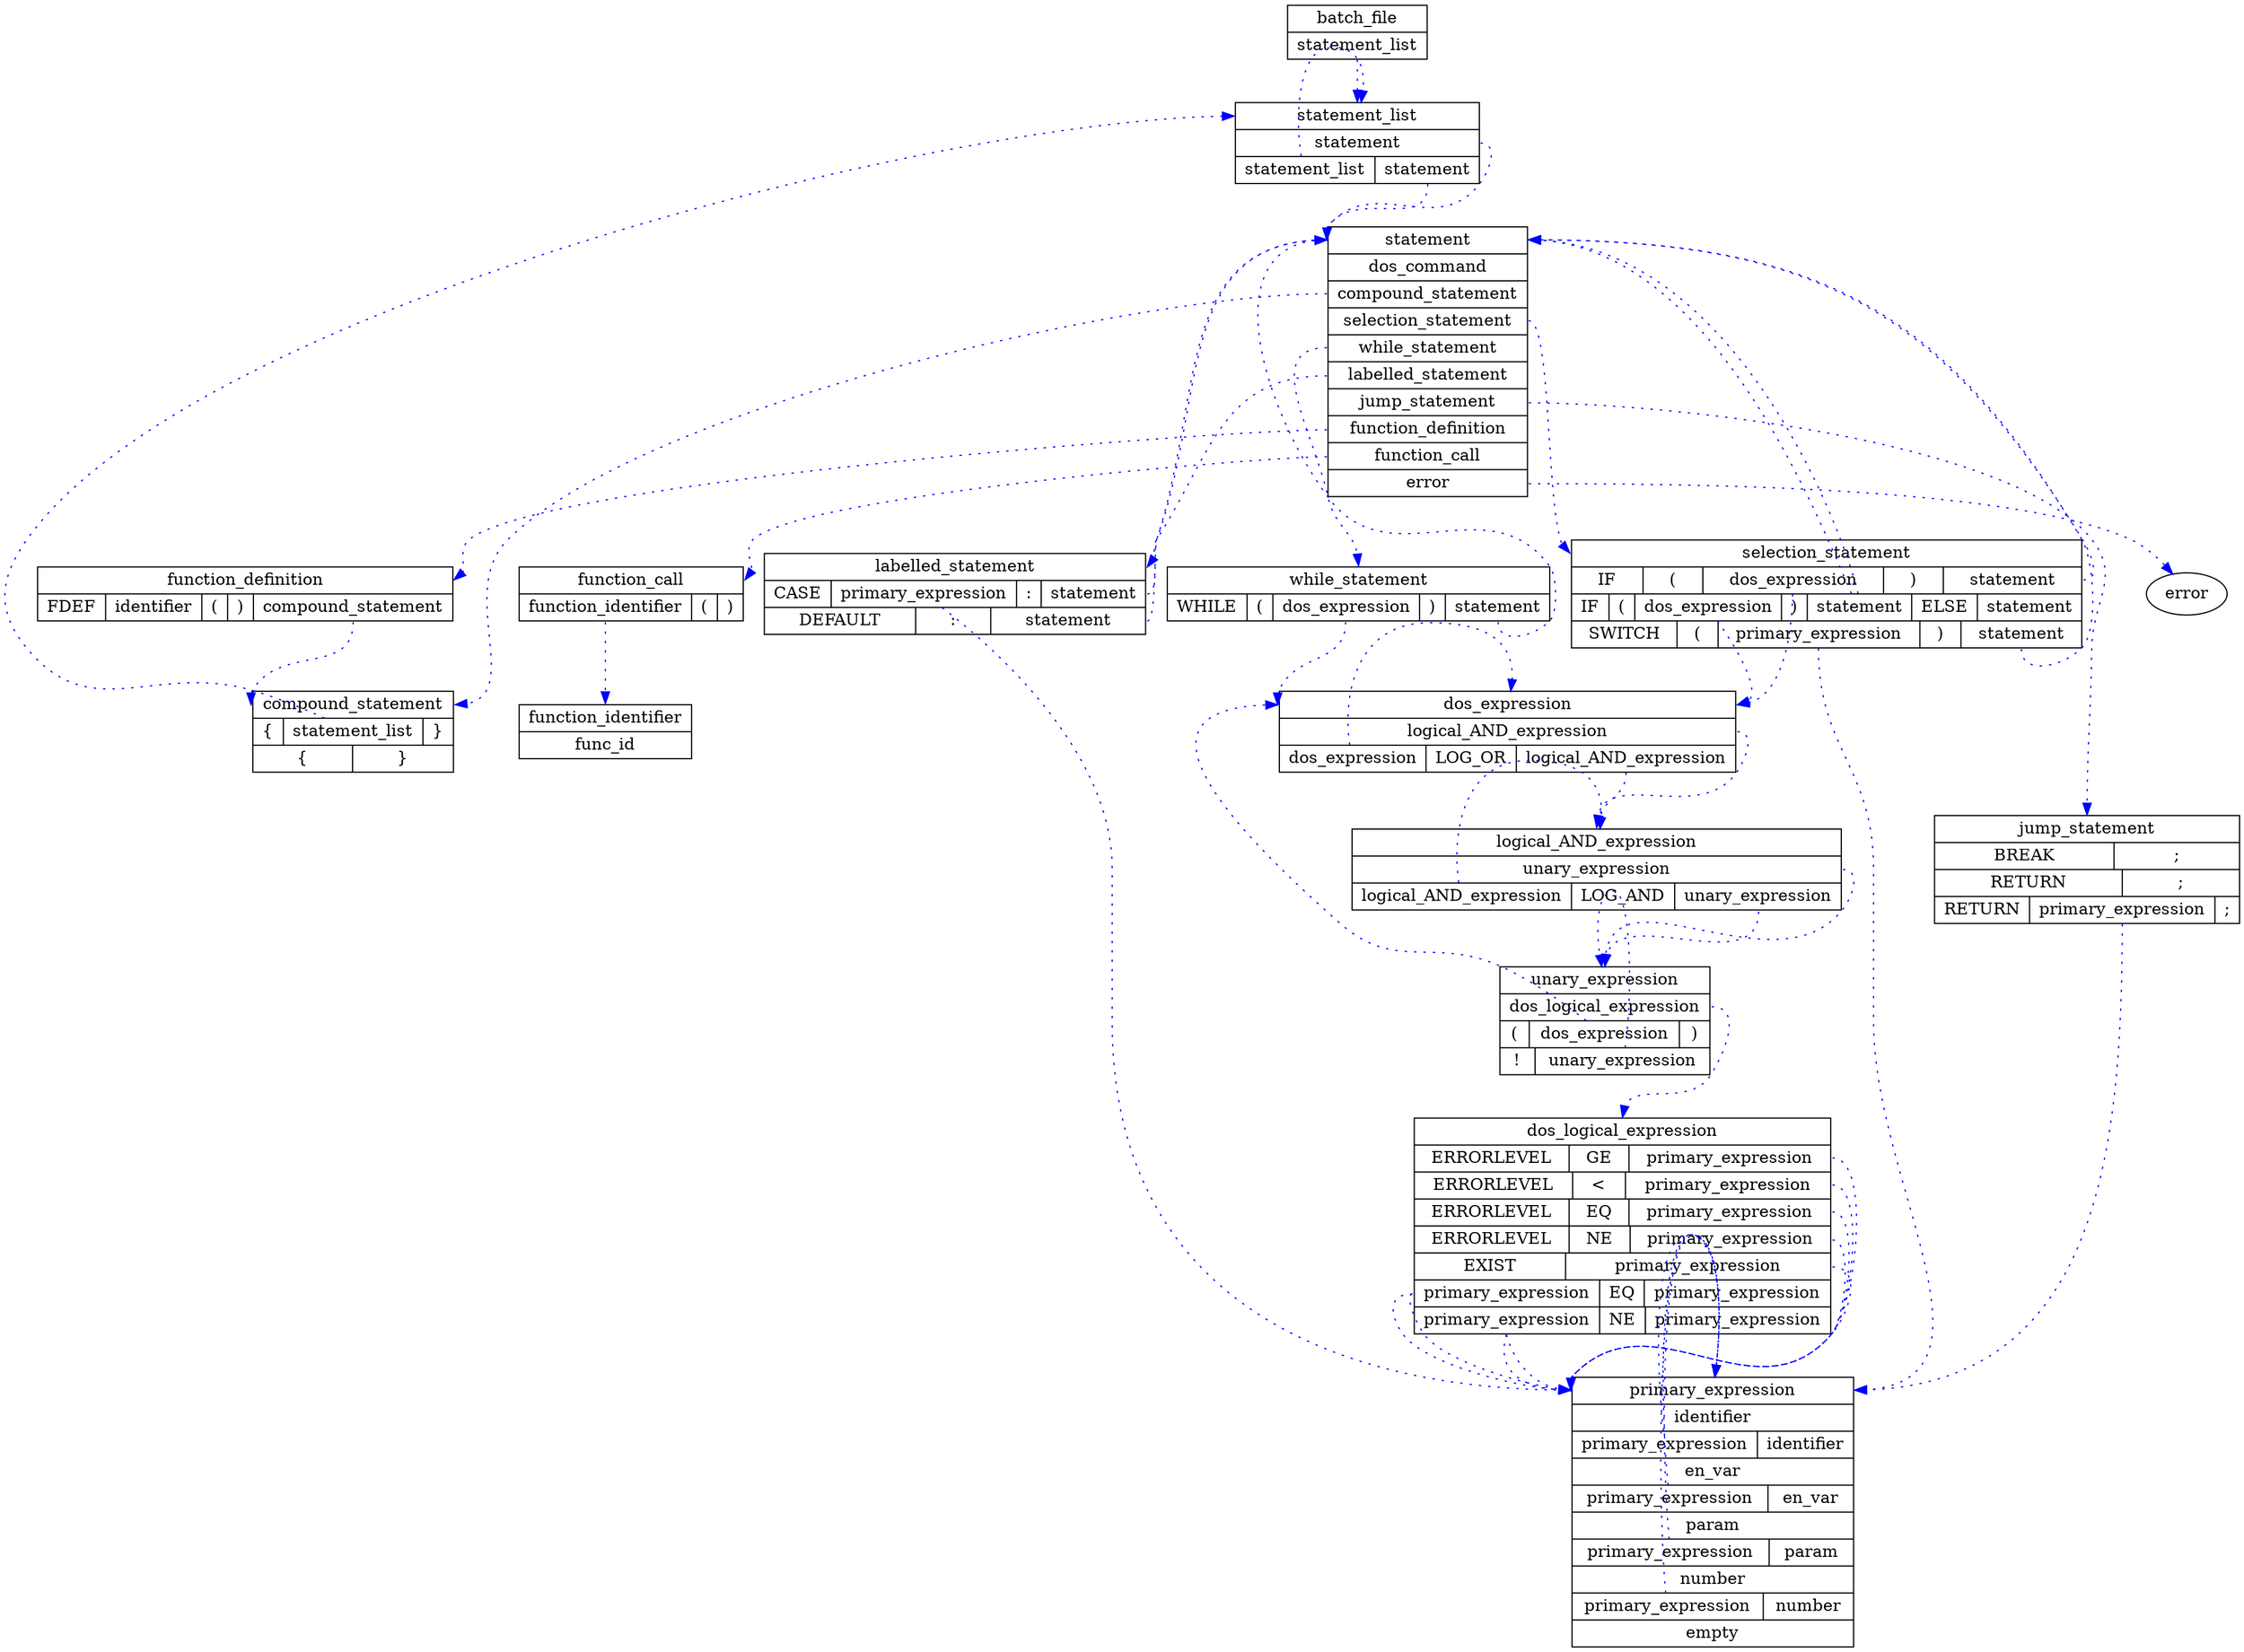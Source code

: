 digraph G { title="batchgen.y"
"batch_file"[shape=record label="{<def>batch_file|{<statement_list_0>statement_list}}"];
"statement"[shape=record label="{<def>statement|{dos_command}|{<compound_statement_1>compound_statement}|{<selection_statement_2>selection_statement}|{<while_statement_3>while_statement}|{<labelled_statement_4>labelled_statement}|{<jump_statement_5>jump_statement}|{<function_definition_6>function_definition}|{<function_call_7>function_call}|{<error_8>error}}"];
"function_definition"[shape=record label="{<def>function_definition|{FDEF|identifier|(|)|<compound_statement_0>compound_statement}}"];
"function_call"[shape=record label="{<def>function_call|{<function_identifier_0>function_identifier|(|)}}"];
"labelled_statement"[shape=record label="{<def>labelled_statement|{CASE|<primary_expression_0>primary_expression|:|<statement_0>statement}|{DEFAULT|:|<statement_1>statement}}"];
"compound_statement"[shape=record label="{<def>compound_statement|{\{|<statement_list_0>statement_list|\}}|{\{|\}}}"];
"statement_list"[shape=record label="{<def>statement_list|{<statement_0>statement}|{<statement_list_1>statement_list|<statement_1>statement}}"];
"selection_statement"[shape=record label="{<def>selection_statement|{IF|(|<dos_expression_0>dos_expression|)|<statement_0>statement}|{IF|(|<dos_expression_1>dos_expression|)|<statement_1>statement|ELSE|<statement_1>statement}|{SWITCH|(|<primary_expression_2>primary_expression|)|<statement_2>statement}}"];
"while_statement"[shape=record label="{<def>while_statement|{WHILE|(|<dos_expression_0>dos_expression|)|<statement_0>statement}}"];
"jump_statement"[shape=record label="{<def>jump_statement|{BREAK|;}|{RETURN|;}|{RETURN|<primary_expression_2>primary_expression|;}}"];
"dos_expression"[shape=record label="{<def>dos_expression|{<logical_AND_expression_0>logical_AND_expression}|{<dos_expression_1>dos_expression|LOG_OR|<logical_AND_expression_1>logical_AND_expression}}"];
"logical_AND_expression"[shape=record label="{<def>logical_AND_expression|{<unary_expression_0>unary_expression}|{<logical_AND_expression_1>logical_AND_expression|LOG_AND|<unary_expression_1>unary_expression}}"];
"unary_expression"[shape=record label="{<def>unary_expression|{<dos_logical_expression_0>dos_logical_expression}|{(|<dos_expression_1>dos_expression|)}|{!|<unary_expression_2>unary_expression}}"];
"dos_logical_expression"[shape=record label="{<def>dos_logical_expression|{ERRORLEVEL|GE|<primary_expression_0>primary_expression}|{ERRORLEVEL|\<|<primary_expression_1>primary_expression}|{ERRORLEVEL|EQ|<primary_expression_2>primary_expression}|{ERRORLEVEL|NE|<primary_expression_3>primary_expression}|{EXIST|<primary_expression_4>primary_expression}|{<primary_expression_5>primary_expression|EQ|<primary_expression_5>primary_expression}|{<primary_expression_6>primary_expression|NE|<primary_expression_6>primary_expression}}"];
"primary_expression"[shape=record label="{<def>primary_expression|{identifier}|{<primary_expression_1>primary_expression|identifier}|{en_var}|{<primary_expression_3>primary_expression|en_var}|{param}|{<primary_expression_5>primary_expression|param}|{number}|{<primary_expression_7>primary_expression|number}|{empty}}"];
"function_identifier"[shape=record label="{<def>function_identifier|{func_id}}"];
"batch_file":statement_list_0 -> "statement_list":def [color = blue style = dotted];
"statement":compound_statement_1 -> "compound_statement":def [color = blue style = dotted];
"statement":selection_statement_2 -> "selection_statement":def [color = blue style = dotted];
"statement":while_statement_3 -> "while_statement":def [color = blue style = dotted];
"statement":labelled_statement_4 -> "labelled_statement":def [color = blue style = dotted];
"statement":jump_statement_5 -> "jump_statement":def [color = blue style = dotted];
"statement":function_definition_6 -> "function_definition":def [color = blue style = dotted];
"statement":function_call_7 -> "function_call":def [color = blue style = dotted];
"statement":error_8 -> "error":def [color = blue style = dotted];
"function_definition":compound_statement_0 -> "compound_statement":def [color = blue style = dotted];
"function_call":function_identifier_0 -> "function_identifier":def [color = blue style = dotted];
"labelled_statement":primary_expression_0 -> "primary_expression":def [color = blue style = dotted];
"labelled_statement":statement_0 -> "statement":def [color = blue style = dotted];
"labelled_statement":statement_1 -> "statement":def [color = blue style = dotted];
"compound_statement":statement_list_0 -> "statement_list":def [color = blue style = dotted];
"statement_list":statement_0 -> "statement":def [color = blue style = dotted];
"statement_list":statement_list_1 -> "statement_list":def [color = blue style = dotted];
"statement_list":statement_1 -> "statement":def [color = blue style = dotted];
"selection_statement":dos_expression_0 -> "dos_expression":def [color = blue style = dotted];
"selection_statement":statement_0 -> "statement":def [color = blue style = dotted];
"selection_statement":dos_expression_1 -> "dos_expression":def [color = blue style = dotted];
"selection_statement":statement_1 -> "statement":def [color = blue style = dotted];
"selection_statement":statement_1 -> "statement":def [color = blue style = dotted];
"selection_statement":primary_expression_2 -> "primary_expression":def [color = blue style = dotted];
"selection_statement":statement_2 -> "statement":def [color = blue style = dotted];
"while_statement":dos_expression_0 -> "dos_expression":def [color = blue style = dotted];
"while_statement":statement_0 -> "statement":def [color = blue style = dotted];
"jump_statement":primary_expression_2 -> "primary_expression":def [color = blue style = dotted];
"dos_expression":logical_AND_expression_0 -> "logical_AND_expression":def [color = blue style = dotted];
"dos_expression":dos_expression_1 -> "dos_expression":def [color = blue style = dotted];
"dos_expression":logical_AND_expression_1 -> "logical_AND_expression":def [color = blue style = dotted];
"logical_AND_expression":unary_expression_0 -> "unary_expression":def [color = blue style = dotted];
"logical_AND_expression":logical_AND_expression_1 -> "logical_AND_expression":def [color = blue style = dotted];
"logical_AND_expression":unary_expression_1 -> "unary_expression":def [color = blue style = dotted];
"unary_expression":dos_logical_expression_0 -> "dos_logical_expression":def [color = blue style = dotted];
"unary_expression":dos_expression_1 -> "dos_expression":def [color = blue style = dotted];
"unary_expression":unary_expression_2 -> "unary_expression":def [color = blue style = dotted];
"dos_logical_expression":primary_expression_0 -> "primary_expression":def [color = blue style = dotted];
"dos_logical_expression":primary_expression_1 -> "primary_expression":def [color = blue style = dotted];
"dos_logical_expression":primary_expression_2 -> "primary_expression":def [color = blue style = dotted];
"dos_logical_expression":primary_expression_3 -> "primary_expression":def [color = blue style = dotted];
"dos_logical_expression":primary_expression_4 -> "primary_expression":def [color = blue style = dotted];
"dos_logical_expression":primary_expression_5 -> "primary_expression":def [color = blue style = dotted];
"dos_logical_expression":primary_expression_5 -> "primary_expression":def [color = blue style = dotted];
"dos_logical_expression":primary_expression_6 -> "primary_expression":def [color = blue style = dotted];
"dos_logical_expression":primary_expression_6 -> "primary_expression":def [color = blue style = dotted];
"primary_expression":primary_expression_1 -> "primary_expression":def [color = blue style = dotted];
"primary_expression":primary_expression_3 -> "primary_expression":def [color = blue style = dotted];
"primary_expression":primary_expression_5 -> "primary_expression":def [color = blue style = dotted];
"primary_expression":primary_expression_7 -> "primary_expression":def [color = blue style = dotted];
}

